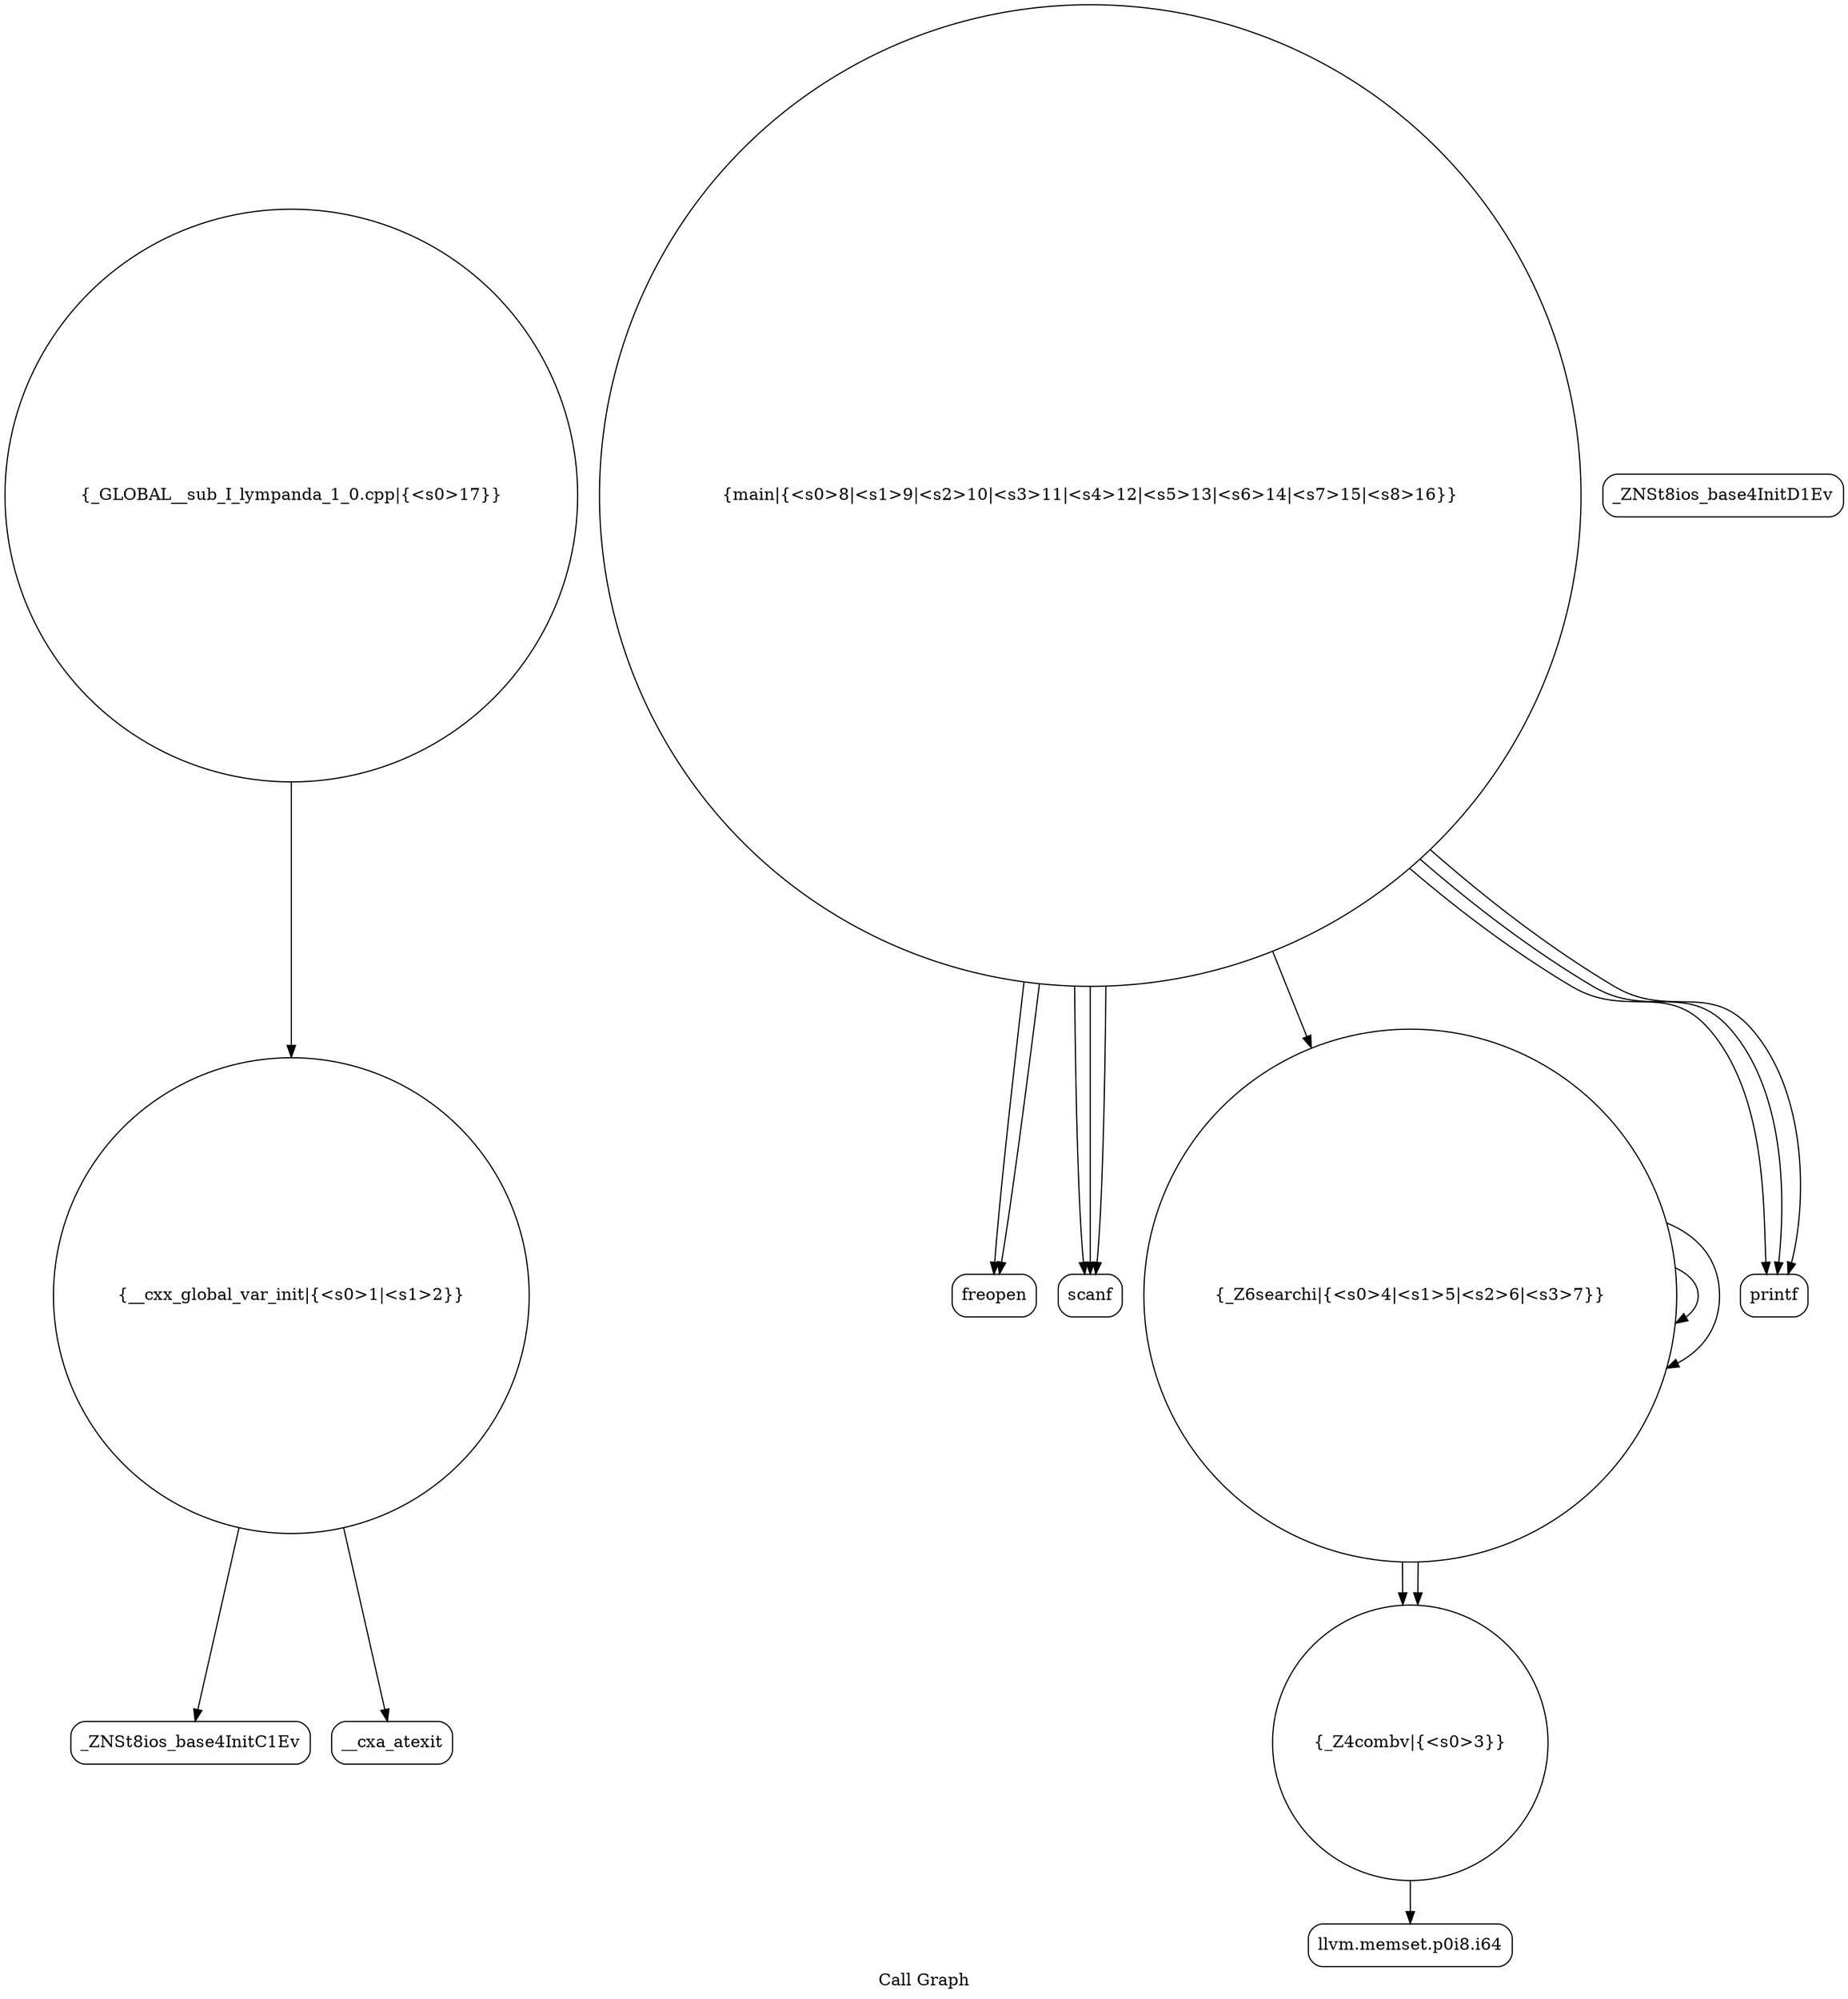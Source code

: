 digraph "Call Graph" {
	label="Call Graph";

	Node0x5595c200b6e0 [shape=record,shape=circle,label="{__cxx_global_var_init|{<s0>1|<s1>2}}"];
	Node0x5595c200b6e0:s0 -> Node0x5595c200bb70[color=black];
	Node0x5595c200b6e0:s1 -> Node0x5595c200bc70[color=black];
	Node0x5595c200be70 [shape=record,shape=circle,label="{main|{<s0>8|<s1>9|<s2>10|<s3>11|<s4>12|<s5>13|<s6>14|<s7>15|<s8>16}}"];
	Node0x5595c200be70:s0 -> Node0x5595c200bef0[color=black];
	Node0x5595c200be70:s1 -> Node0x5595c200bef0[color=black];
	Node0x5595c200be70:s2 -> Node0x5595c200bf70[color=black];
	Node0x5595c200be70:s3 -> Node0x5595c200bf70[color=black];
	Node0x5595c200be70:s4 -> Node0x5595c200bf70[color=black];
	Node0x5595c200be70:s5 -> Node0x5595c200bdf0[color=black];
	Node0x5595c200be70:s6 -> Node0x5595c200bff0[color=black];
	Node0x5595c200be70:s7 -> Node0x5595c200bff0[color=black];
	Node0x5595c200be70:s8 -> Node0x5595c200bff0[color=black];
	Node0x5595c200bbf0 [shape=record,shape=Mrecord,label="{_ZNSt8ios_base4InitD1Ev}"];
	Node0x5595c200bf70 [shape=record,shape=Mrecord,label="{scanf}"];
	Node0x5595c200bcf0 [shape=record,shape=circle,label="{_Z4combv|{<s0>3}}"];
	Node0x5595c200bcf0:s0 -> Node0x5595c200bd70[color=black];
	Node0x5595c200c070 [shape=record,shape=circle,label="{_GLOBAL__sub_I_lympanda_1_0.cpp|{<s0>17}}"];
	Node0x5595c200c070:s0 -> Node0x5595c200b6e0[color=black];
	Node0x5595c200bdf0 [shape=record,shape=circle,label="{_Z6searchi|{<s0>4|<s1>5|<s2>6|<s3>7}}"];
	Node0x5595c200bdf0:s0 -> Node0x5595c200bcf0[color=black];
	Node0x5595c200bdf0:s1 -> Node0x5595c200bdf0[color=black];
	Node0x5595c200bdf0:s2 -> Node0x5595c200bcf0[color=black];
	Node0x5595c200bdf0:s3 -> Node0x5595c200bdf0[color=black];
	Node0x5595c200bb70 [shape=record,shape=Mrecord,label="{_ZNSt8ios_base4InitC1Ev}"];
	Node0x5595c200bef0 [shape=record,shape=Mrecord,label="{freopen}"];
	Node0x5595c200bc70 [shape=record,shape=Mrecord,label="{__cxa_atexit}"];
	Node0x5595c200bff0 [shape=record,shape=Mrecord,label="{printf}"];
	Node0x5595c200bd70 [shape=record,shape=Mrecord,label="{llvm.memset.p0i8.i64}"];
}
